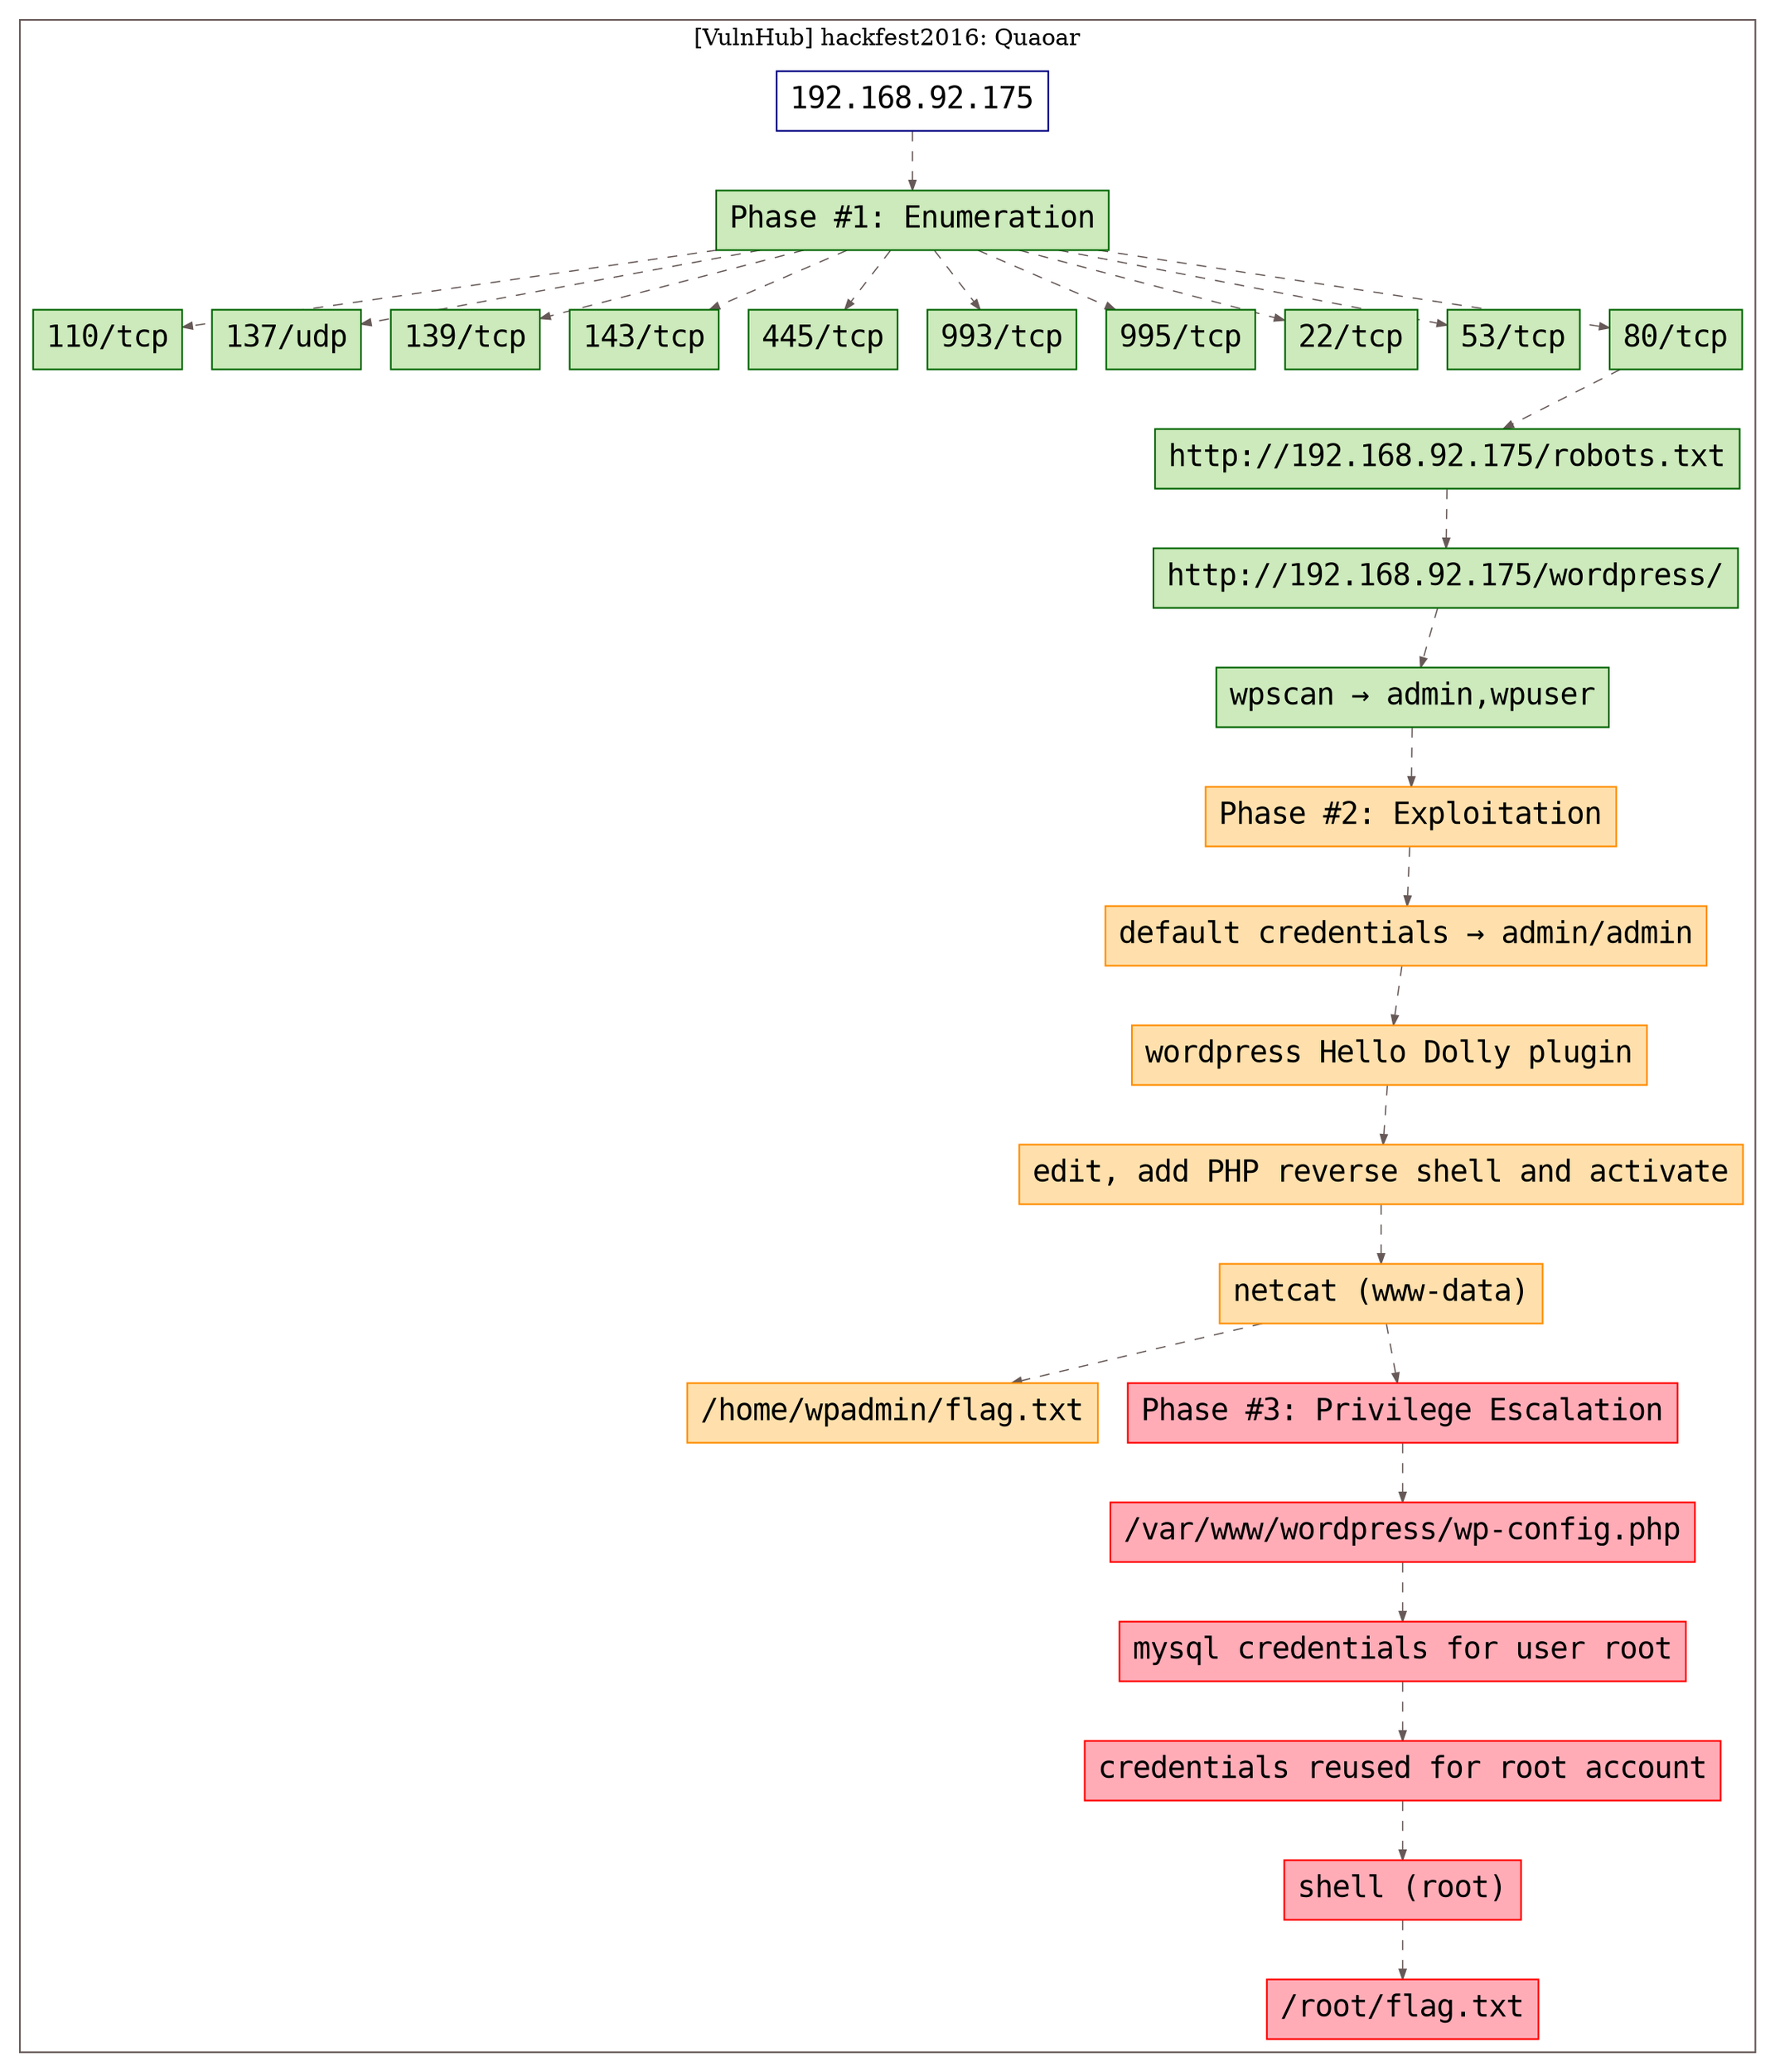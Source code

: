 digraph G {
  #rankdir=LR;
  nodesdictep=1.0; splines="line"; K=0.6; overlap=scale; fixedsize=true; resolution=72; bgcolor="#ffffff"; outputorder="edgesfirst";
  node [fontname="courier" fontsize=18 shape=box width=0.25 fillcolor="white" style="filled,solid"];
  edge [style=dashed color="#665957" penwidth=0.75 arrowsize=0.6];

  0[label="192.168.92.175" color="navyblue" fillcolor="#ffffff" tooltip="[VulnHub] hackfest2016: Quaoar"];
  10[label="wordpress Hello Dolly plugin" color="darkorange" fillcolor="#ffe0ac" tooltip="Phase #2:Exploitation"];
  11[label="edit, add PHP reverse shell and activate" color="darkorange" fillcolor="#ffe0ac" tooltip="Phase #2:Exploitation"];
  12[label="netcat (www-data)" color="darkorange" fillcolor="#ffe0ac" tooltip="Phase #2:Exploitation"];
  13[label="/home/wpadmin/flag.txt" color="darkorange" fillcolor="#ffe0ac" tooltip="Phase #2:Exploitation"];
  14[label="Phase #3: Privilege Escalation" color="red" fillcolor="#ffacb7" tooltip="Phase #3:Privilege Escalation"];
  15[label="/var/www/wordpress/wp-config.php" color="red" fillcolor="#ffacb7" tooltip="Phase #3:Privilege Escalation"];
  16[label="mysql credentials for user root" color="red" fillcolor="#ffacb7" tooltip="Phase #3:Privilege Escalation"];
  17[label="credentials reused for root account" color="red" fillcolor="#ffacb7" tooltip="Phase #3:Privilege Escalation"];
  18[label="shell (root)" color="red" fillcolor="#ffacb7" tooltip="Phase #3:Privilege Escalation"];
  19[label="/root/flag.txt" color="red" fillcolor="#ffacb7" tooltip="Phase #3:Privilege Escalation"];
  1[label="Phase #1: Enumeration" color="darkgreen" fillcolor="#cceabb" tooltip="Phase #1:Enumeration"];
  20[label="110/tcp" color="darkgreen" fillcolor="#cceabb" tooltip="Phase #1:Enumeration"];
  21[label="137/udp" color="darkgreen" fillcolor="#cceabb" tooltip="Phase #1:Enumeration"];
  22[label="139/tcp" color="darkgreen" fillcolor="#cceabb" tooltip="Phase #1:Enumeration"];
  23[label="143/tcp" color="darkgreen" fillcolor="#cceabb" tooltip="Phase #1:Enumeration"];
  24[label="445/tcp" color="darkgreen" fillcolor="#cceabb" tooltip="Phase #1:Enumeration"];
  25[label="993/tcp" color="darkgreen" fillcolor="#cceabb" tooltip="Phase #1:Enumeration"];
  26[label="995/tcp" color="darkgreen" fillcolor="#cceabb" tooltip="Phase #1:Enumeration"];
  2[label="22/tcp" color="darkgreen" fillcolor="#cceabb" tooltip="Phase #1:Enumeration"];
  3[label="53/tcp" color="darkgreen" fillcolor="#cceabb" tooltip="Phase #1:Enumeration"];
  4[label="80/tcp" color="darkgreen" fillcolor="#cceabb" tooltip="Phase #1:Enumeration"];
  5[label="http://192.168.92.175/robots.txt" color="darkgreen" fillcolor="#cceabb" tooltip="Phase #1:Enumeration"];
  6[label="http://192.168.92.175/wordpress/" color="darkgreen" fillcolor="#cceabb" tooltip="Phase #1:Enumeration"];
  7[label="wpscan → admin,wpuser" color="darkgreen" fillcolor="#cceabb" tooltip="Phase #1:Enumeration"];
  8[label="Phase #2: Exploitation" color="darkorange" fillcolor="#ffe0ac" tooltip="Phase #2:Exploitation"];
  9[label="default credentials → admin/admin" color="darkorange" fillcolor="#ffe0ac" tooltip="Phase #2:Exploitation"];

  subgraph cluster_0 {
    node [style="filled,solid"];
    label = "[VulnHub] hackfest2016: Quaoar";
    color = "#665957";
    0 -> 1 [color="#665957"];
    1 -> 2 [color="#665957"];
    1 -> 20 [color="#665957"];
    1 -> 21 [color="#665957"];
    1 -> 22 [color="#665957"];
    1 -> 23 [color="#665957"];
    1 -> 24 [color="#665957"];
    1 -> 25 [color="#665957"];
    1 -> 26 [color="#665957"];
    1 -> 3 [color="#665957"];
    1 -> 4 [color="#665957"];
    10 -> 11 [color="#665957"];
    11 -> 12 [color="#665957"];
    12 -> 13 [color="#665957"];
    12 -> 14 [color="#665957"];
    14 -> 15 [color="#665957"];
    15 -> 16 [color="#665957"];
    16 -> 17 [color="#665957"];
    17 -> 18 [color="#665957"];
    18 -> 19 [color="#665957"];
    4 -> 5 [color="#665957"];
    5 -> 6 [color="#665957"];
    6 -> 7 [color="#665957"];
    7 -> 8 [color="#665957"];
    8 -> 9 [color="#665957"];
    9 -> 10 [color="#665957"];
  }
}
